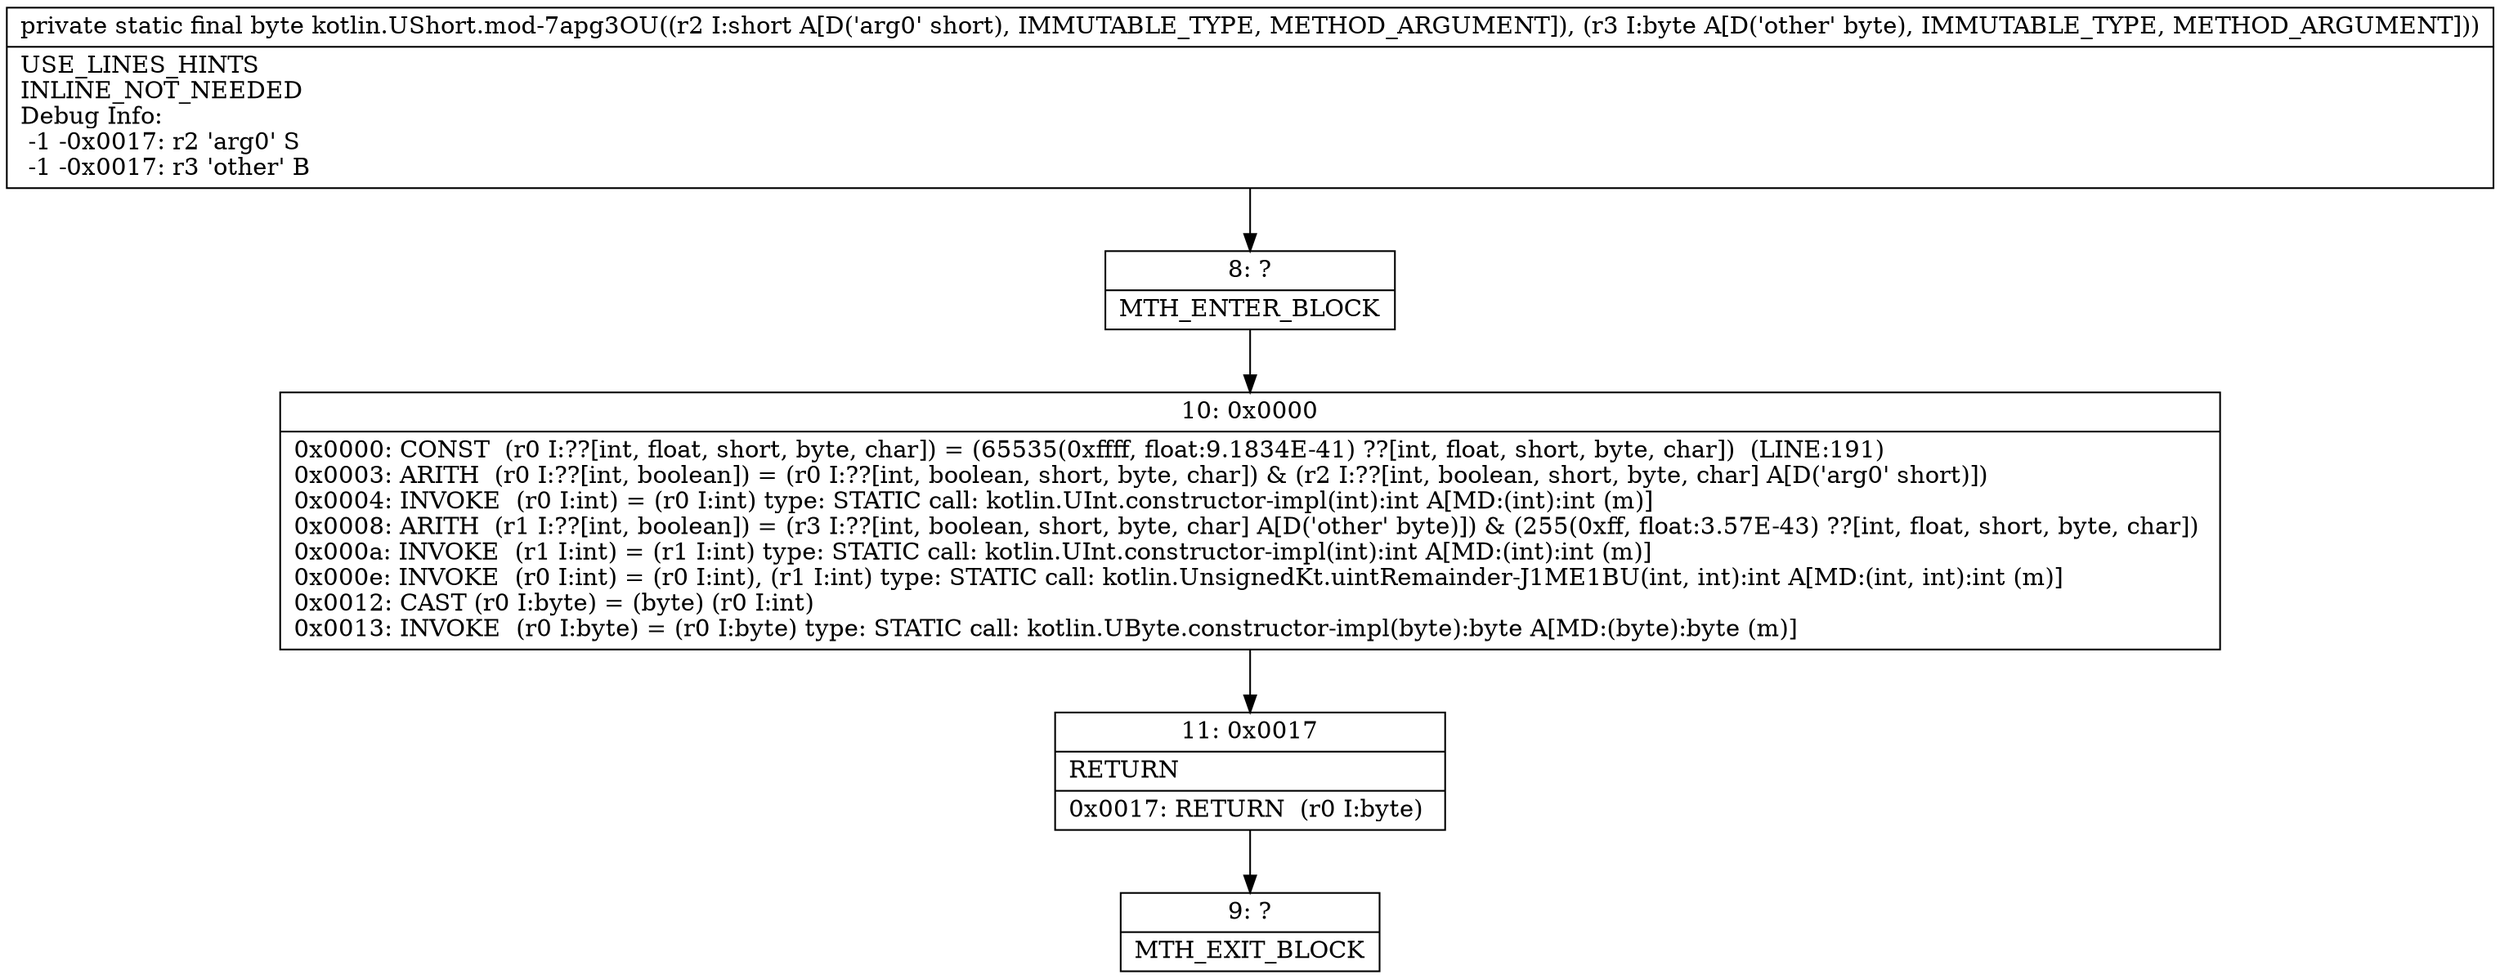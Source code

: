 digraph "CFG forkotlin.UShort.mod\-7apg3OU(SB)B" {
Node_8 [shape=record,label="{8\:\ ?|MTH_ENTER_BLOCK\l}"];
Node_10 [shape=record,label="{10\:\ 0x0000|0x0000: CONST  (r0 I:??[int, float, short, byte, char]) = (65535(0xffff, float:9.1834E\-41) ??[int, float, short, byte, char])  (LINE:191)\l0x0003: ARITH  (r0 I:??[int, boolean]) = (r0 I:??[int, boolean, short, byte, char]) & (r2 I:??[int, boolean, short, byte, char] A[D('arg0' short)]) \l0x0004: INVOKE  (r0 I:int) = (r0 I:int) type: STATIC call: kotlin.UInt.constructor\-impl(int):int A[MD:(int):int (m)]\l0x0008: ARITH  (r1 I:??[int, boolean]) = (r3 I:??[int, boolean, short, byte, char] A[D('other' byte)]) & (255(0xff, float:3.57E\-43) ??[int, float, short, byte, char]) \l0x000a: INVOKE  (r1 I:int) = (r1 I:int) type: STATIC call: kotlin.UInt.constructor\-impl(int):int A[MD:(int):int (m)]\l0x000e: INVOKE  (r0 I:int) = (r0 I:int), (r1 I:int) type: STATIC call: kotlin.UnsignedKt.uintRemainder\-J1ME1BU(int, int):int A[MD:(int, int):int (m)]\l0x0012: CAST (r0 I:byte) = (byte) (r0 I:int) \l0x0013: INVOKE  (r0 I:byte) = (r0 I:byte) type: STATIC call: kotlin.UByte.constructor\-impl(byte):byte A[MD:(byte):byte (m)]\l}"];
Node_11 [shape=record,label="{11\:\ 0x0017|RETURN\l|0x0017: RETURN  (r0 I:byte) \l}"];
Node_9 [shape=record,label="{9\:\ ?|MTH_EXIT_BLOCK\l}"];
MethodNode[shape=record,label="{private static final byte kotlin.UShort.mod\-7apg3OU((r2 I:short A[D('arg0' short), IMMUTABLE_TYPE, METHOD_ARGUMENT]), (r3 I:byte A[D('other' byte), IMMUTABLE_TYPE, METHOD_ARGUMENT]))  | USE_LINES_HINTS\lINLINE_NOT_NEEDED\lDebug Info:\l  \-1 \-0x0017: r2 'arg0' S\l  \-1 \-0x0017: r3 'other' B\l}"];
MethodNode -> Node_8;Node_8 -> Node_10;
Node_10 -> Node_11;
Node_11 -> Node_9;
}


